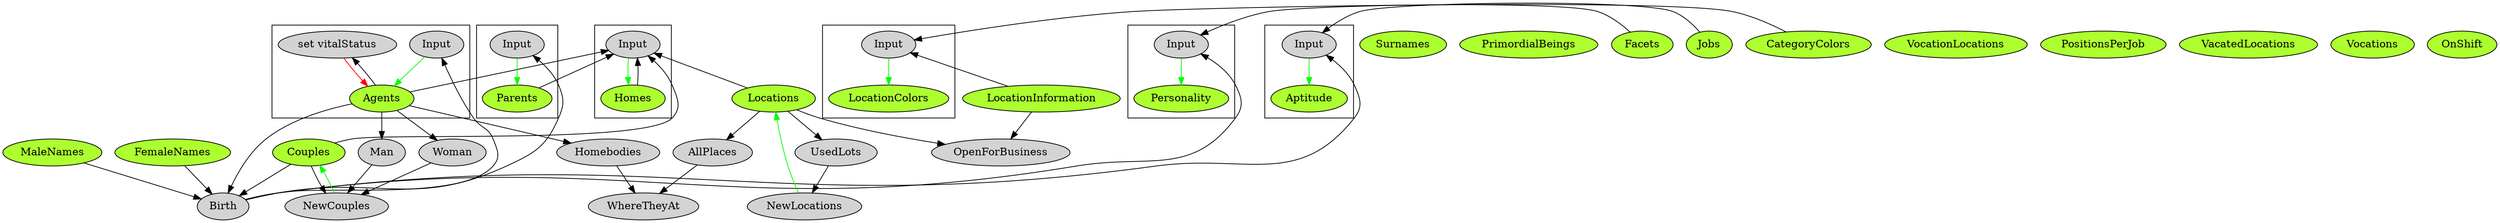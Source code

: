 digraph {
node [ style="filled"]
subgraph "cluster_Agents"{
v4 [ label = "Agents" fillcolor="greenyellow"];
v5 [ label = "Input"];
v11 [ label = "set vitalStatus"];
}
subgraph "cluster_Parents"{
v18 [ label = "Parents" fillcolor="greenyellow"];
v19 [ label = "Input"];
}
subgraph "cluster_Personality"{
v13 [ label = "Personality" fillcolor="greenyellow"];
v14 [ label = "Input"];
}
subgraph "cluster_Aptitude"{
v16 [ label = "Aptitude" fillcolor="greenyellow"];
v17 [ label = "Input"];
}
subgraph "cluster_LocationColors"{
v22 [ label = "LocationColors" fillcolor="greenyellow"];
v23 [ label = "Input"];
}
subgraph "cluster_Homes"{
v34 [ label = "Homes" fillcolor="greenyellow"];
v35 [ label = "Input"];
}
v0 [ label = "MaleNames" fillcolor="greenyellow"];
v1 [ label = "FemaleNames" fillcolor="greenyellow"];
v2 [ label = "Surnames" fillcolor="greenyellow"];
v3 [ label = "PrimordialBeings" fillcolor="greenyellow"];
v6 [ label = "Birth"];
v7 [ label = "Couples" fillcolor="greenyellow"];
v8 [ label = "NewCouples"];
v9 [ label = "Woman"];
v10 [ label = "Man"];
v12 [ label = "Facets" fillcolor="greenyellow"];
v15 [ label = "Jobs" fillcolor="greenyellow"];
v20 [ label = "LocationInformation" fillcolor="greenyellow"];
v21 [ label = "CategoryColors" fillcolor="greenyellow"];
v24 [ label = "VocationLocations" fillcolor="greenyellow"];
v25 [ label = "PositionsPerJob" fillcolor="greenyellow"];
v26 [ label = "Locations" fillcolor="greenyellow"];
v27 [ label = "NewLocations"];
v28 [ label = "UsedLots"];
v29 [ label = "VacatedLocations" fillcolor="greenyellow"];
v30 [ label = "AllPlaces"];
v31 [ label = "Vocations" fillcolor="greenyellow"];
v32 [ label = "OnShift" fillcolor="greenyellow"];
v33 [ label = "OpenForBusiness"];
v36 [ label = "WhereTheyAt"];
v37 [ label = "Homebodies"];
v5 -> v4 [ color="green" ]
v6 -> v5 [ constraint="false" ]
v7 -> v6
v8 -> v7 [ color="green" ]
v9 -> v8
v4 -> v9
v10 -> v8
v4 -> v10
v7 -> v8
v4 -> v6
v0 -> v6
v1 -> v6
v11 -> v4 [ color="red" ]
v4 -> v11 [ constraint="false" ]
v14 -> v13 [ color="green" ]
v6 -> v14 [ constraint="false" ]
v12 -> v14 [ constraint="false" ]
v17 -> v16 [ color="green" ]
v6 -> v17 [ constraint="false" ]
v15 -> v17 [ constraint="false" ]
v19 -> v18 [ color="green" ]
v6 -> v19 [ constraint="false" ]
v23 -> v22 [ color="green" ]
v20 -> v23 [ constraint="false" ]
v21 -> v23 [ constraint="false" ]
v27 -> v26 [ color="green" ]
v28 -> v27
v26 -> v28
v26 -> v30
v26 -> v33
v20 -> v33
v35 -> v34 [ color="green" ]
v4 -> v35 [ constraint="false" ]
v34 -> v35 [ constraint="false" ]
v26 -> v35 [ constraint="false" ]
v7 -> v35 [ constraint="false" ]
v18 -> v35 [ constraint="false" ]
v37 -> v36
v4 -> v37
v30 -> v36
}
